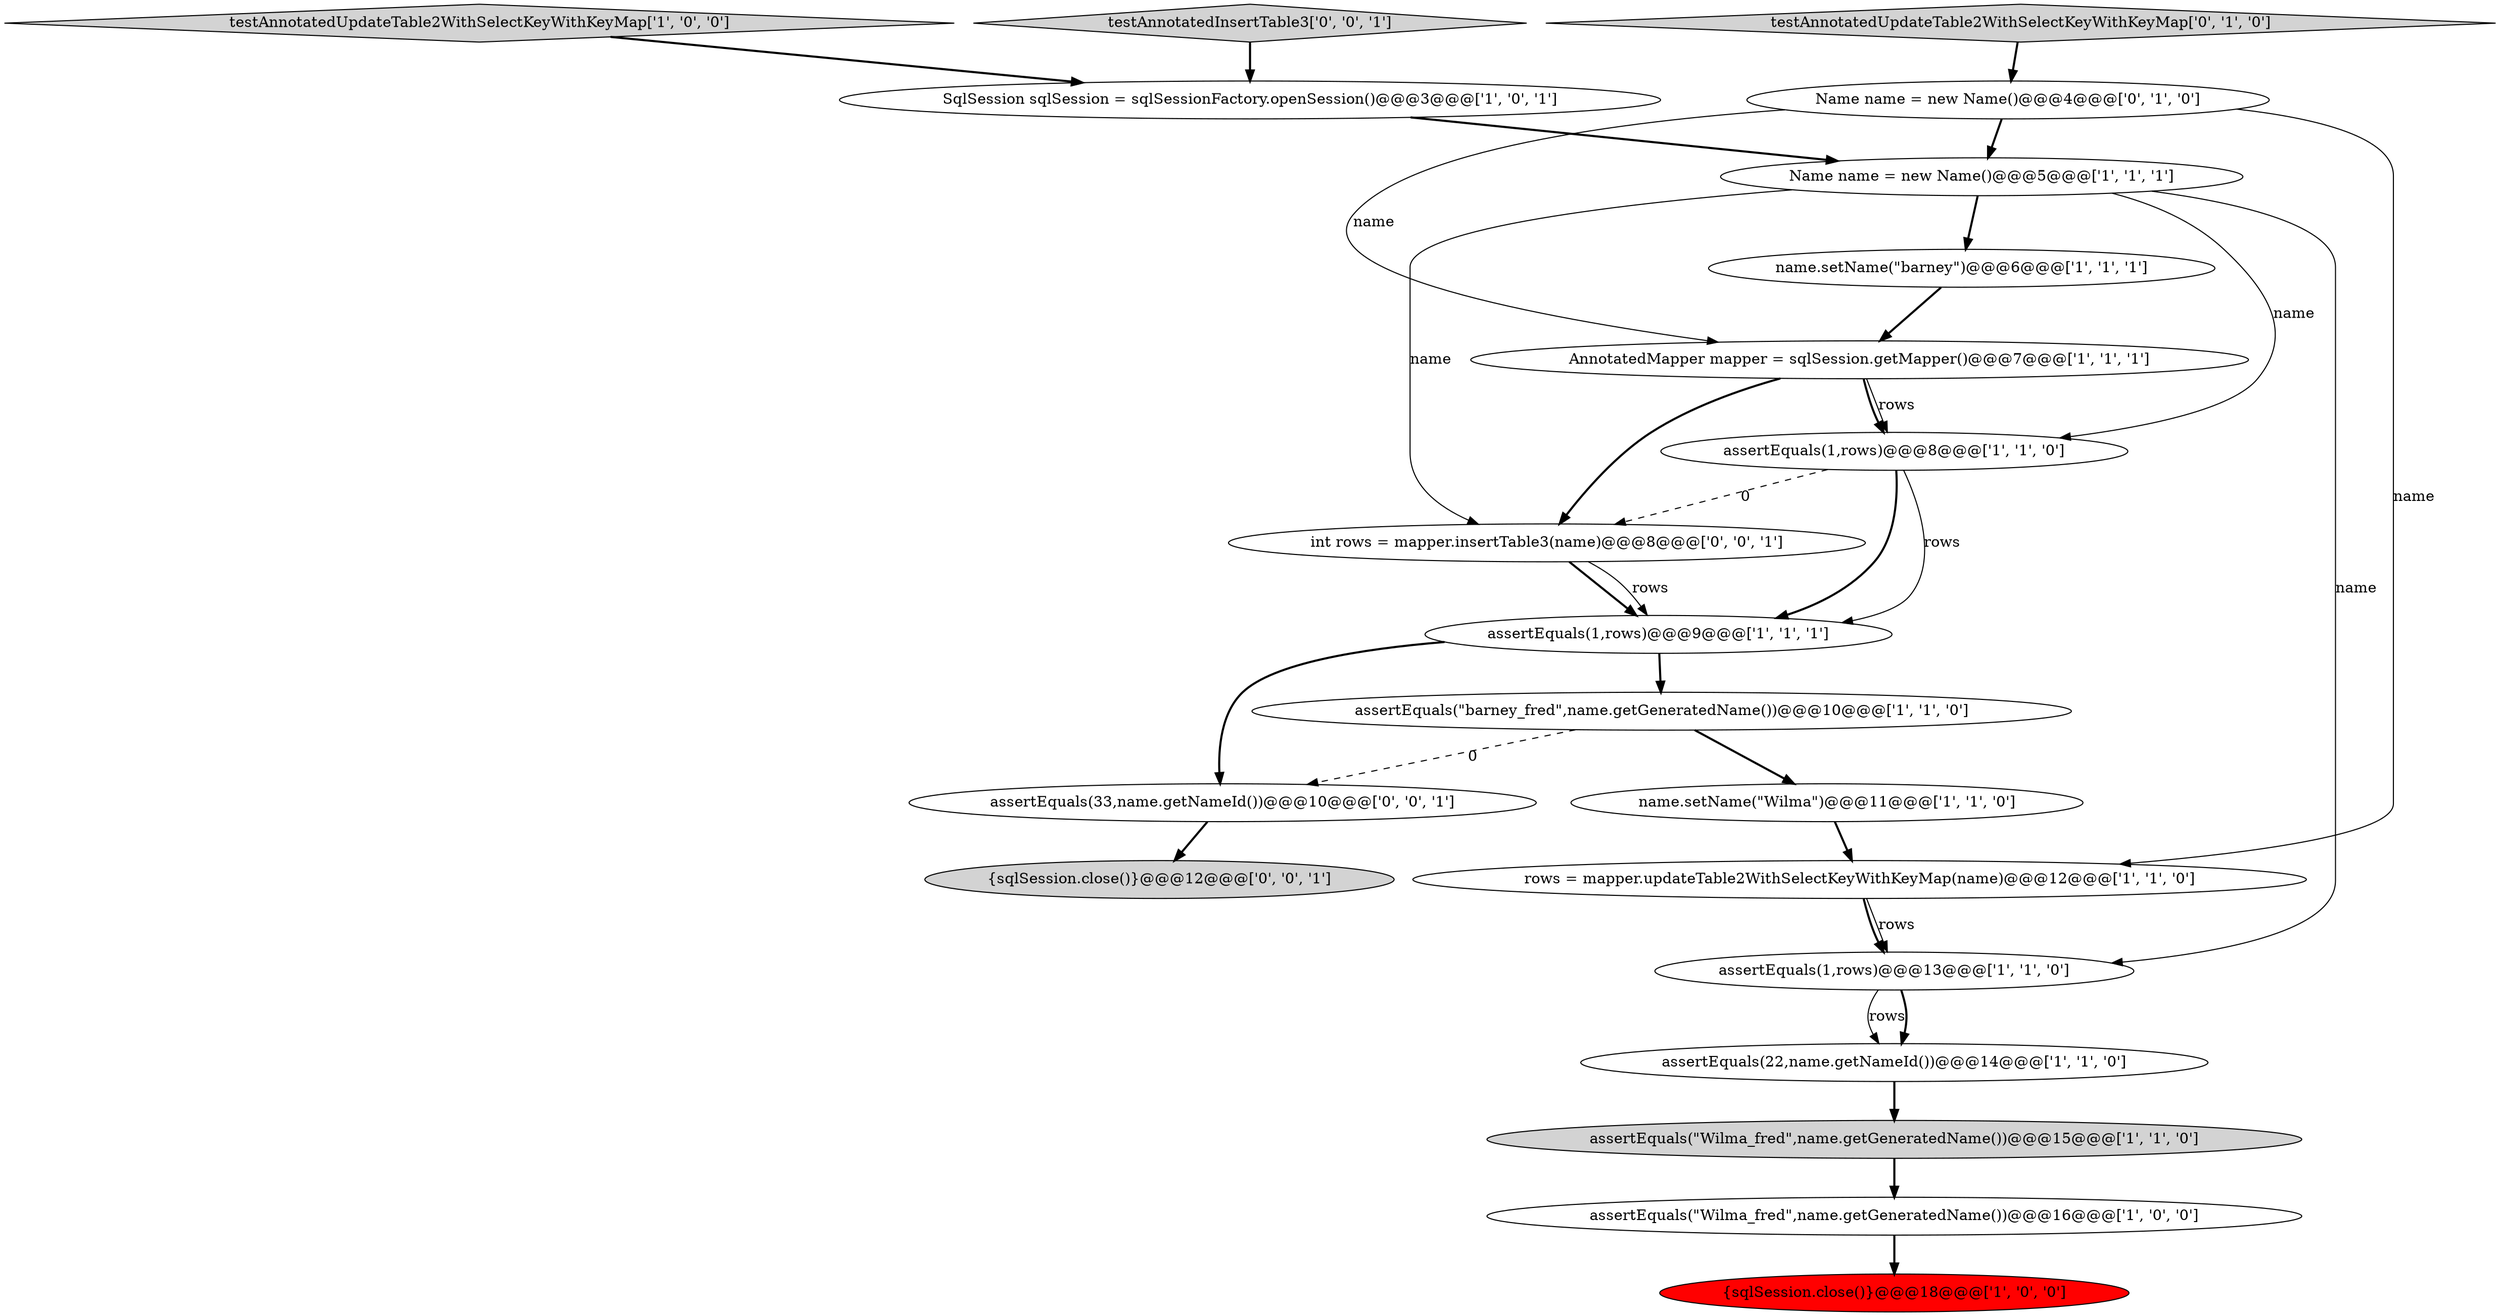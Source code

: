 digraph {
1 [style = filled, label = "assertEquals(\"Wilma_fred\",name.getGeneratedName())@@@15@@@['1', '1', '0']", fillcolor = lightgray, shape = ellipse image = "AAA0AAABBB1BBB"];
7 [style = filled, label = "assertEquals(1,rows)@@@8@@@['1', '1', '0']", fillcolor = white, shape = ellipse image = "AAA0AAABBB1BBB"];
15 [style = filled, label = "testAnnotatedUpdateTable2WithSelectKeyWithKeyMap['0', '1', '0']", fillcolor = lightgray, shape = diamond image = "AAA0AAABBB2BBB"];
11 [style = filled, label = "SqlSession sqlSession = sqlSessionFactory.openSession()@@@3@@@['1', '0', '1']", fillcolor = white, shape = ellipse image = "AAA0AAABBB1BBB"];
9 [style = filled, label = "assertEquals(\"Wilma_fred\",name.getGeneratedName())@@@16@@@['1', '0', '0']", fillcolor = white, shape = ellipse image = "AAA0AAABBB1BBB"];
10 [style = filled, label = "assertEquals(1,rows)@@@9@@@['1', '1', '1']", fillcolor = white, shape = ellipse image = "AAA0AAABBB1BBB"];
5 [style = filled, label = "rows = mapper.updateTable2WithSelectKeyWithKeyMap(name)@@@12@@@['1', '1', '0']", fillcolor = white, shape = ellipse image = "AAA0AAABBB1BBB"];
2 [style = filled, label = "testAnnotatedUpdateTable2WithSelectKeyWithKeyMap['1', '0', '0']", fillcolor = lightgray, shape = diamond image = "AAA0AAABBB1BBB"];
8 [style = filled, label = "{sqlSession.close()}@@@18@@@['1', '0', '0']", fillcolor = red, shape = ellipse image = "AAA1AAABBB1BBB"];
19 [style = filled, label = "assertEquals(33,name.getNameId())@@@10@@@['0', '0', '1']", fillcolor = white, shape = ellipse image = "AAA0AAABBB3BBB"];
20 [style = filled, label = "testAnnotatedInsertTable3['0', '0', '1']", fillcolor = lightgray, shape = diamond image = "AAA0AAABBB3BBB"];
13 [style = filled, label = "assertEquals(22,name.getNameId())@@@14@@@['1', '1', '0']", fillcolor = white, shape = ellipse image = "AAA0AAABBB1BBB"];
18 [style = filled, label = "int rows = mapper.insertTable3(name)@@@8@@@['0', '0', '1']", fillcolor = white, shape = ellipse image = "AAA0AAABBB3BBB"];
0 [style = filled, label = "Name name = new Name()@@@5@@@['1', '1', '1']", fillcolor = white, shape = ellipse image = "AAA0AAABBB1BBB"];
12 [style = filled, label = "assertEquals(\"barney_fred\",name.getGeneratedName())@@@10@@@['1', '1', '0']", fillcolor = white, shape = ellipse image = "AAA0AAABBB1BBB"];
17 [style = filled, label = "{sqlSession.close()}@@@12@@@['0', '0', '1']", fillcolor = lightgray, shape = ellipse image = "AAA0AAABBB3BBB"];
14 [style = filled, label = "assertEquals(1,rows)@@@13@@@['1', '1', '0']", fillcolor = white, shape = ellipse image = "AAA0AAABBB1BBB"];
4 [style = filled, label = "name.setName(\"Wilma\")@@@11@@@['1', '1', '0']", fillcolor = white, shape = ellipse image = "AAA0AAABBB1BBB"];
3 [style = filled, label = "name.setName(\"barney\")@@@6@@@['1', '1', '1']", fillcolor = white, shape = ellipse image = "AAA0AAABBB1BBB"];
6 [style = filled, label = "AnnotatedMapper mapper = sqlSession.getMapper()@@@7@@@['1', '1', '1']", fillcolor = white, shape = ellipse image = "AAA0AAABBB1BBB"];
16 [style = filled, label = "Name name = new Name()@@@4@@@['0', '1', '0']", fillcolor = white, shape = ellipse image = "AAA0AAABBB2BBB"];
0->3 [style = bold, label=""];
16->0 [style = bold, label=""];
7->10 [style = solid, label="rows"];
14->13 [style = solid, label="rows"];
7->18 [style = dashed, label="0"];
16->5 [style = solid, label="name"];
7->10 [style = bold, label=""];
6->18 [style = bold, label=""];
0->7 [style = solid, label="name"];
10->19 [style = bold, label=""];
6->7 [style = solid, label="rows"];
3->6 [style = bold, label=""];
19->17 [style = bold, label=""];
5->14 [style = bold, label=""];
9->8 [style = bold, label=""];
15->16 [style = bold, label=""];
13->1 [style = bold, label=""];
1->9 [style = bold, label=""];
11->0 [style = bold, label=""];
12->19 [style = dashed, label="0"];
18->10 [style = bold, label=""];
12->4 [style = bold, label=""];
10->12 [style = bold, label=""];
16->6 [style = solid, label="name"];
5->14 [style = solid, label="rows"];
14->13 [style = bold, label=""];
6->7 [style = bold, label=""];
18->10 [style = solid, label="rows"];
4->5 [style = bold, label=""];
2->11 [style = bold, label=""];
0->14 [style = solid, label="name"];
0->18 [style = solid, label="name"];
20->11 [style = bold, label=""];
}

